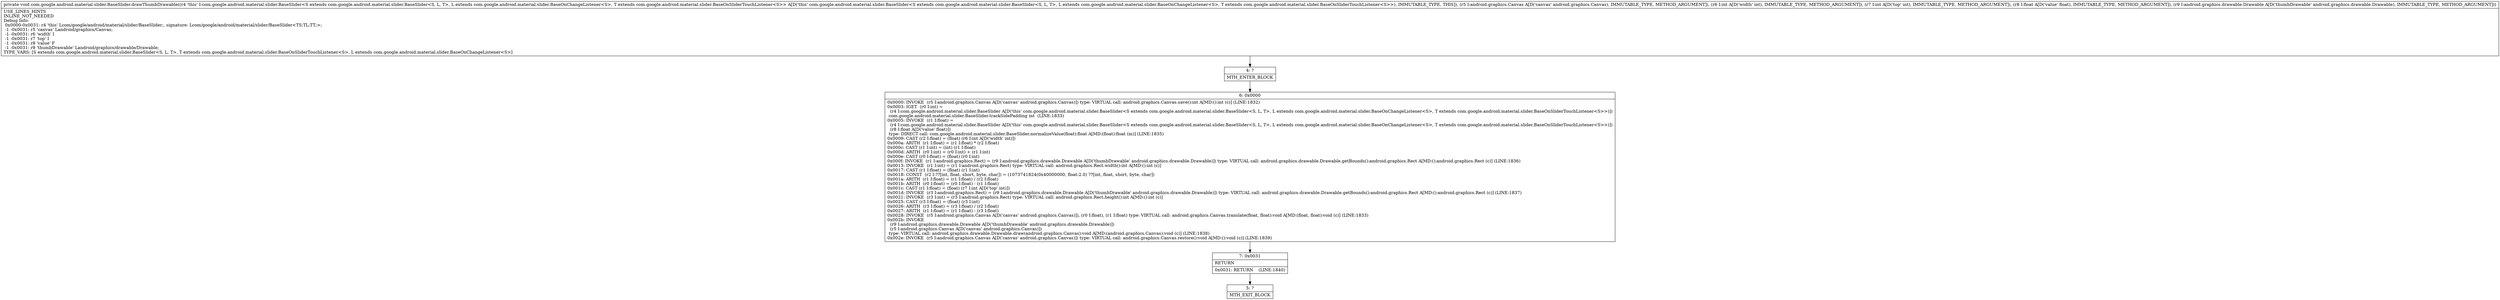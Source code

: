 digraph "CFG forcom.google.android.material.slider.BaseSlider.drawThumbDrawable(Landroid\/graphics\/Canvas;IIFLandroid\/graphics\/drawable\/Drawable;)V" {
Node_4 [shape=record,label="{4\:\ ?|MTH_ENTER_BLOCK\l}"];
Node_6 [shape=record,label="{6\:\ 0x0000|0x0000: INVOKE  (r5 I:android.graphics.Canvas A[D('canvas' android.graphics.Canvas)]) type: VIRTUAL call: android.graphics.Canvas.save():int A[MD:():int (c)] (LINE:1832)\l0x0003: IGET  (r0 I:int) = \l  (r4 I:com.google.android.material.slider.BaseSlider A[D('this' com.google.android.material.slider.BaseSlider\<S extends com.google.android.material.slider.BaseSlider\<S, L, T\>, L extends com.google.android.material.slider.BaseOnChangeListener\<S\>, T extends com.google.android.material.slider.BaseOnSliderTouchListener\<S\>\>)])\l com.google.android.material.slider.BaseSlider.trackSidePadding int  (LINE:1833)\l0x0005: INVOKE  (r1 I:float) = \l  (r4 I:com.google.android.material.slider.BaseSlider A[D('this' com.google.android.material.slider.BaseSlider\<S extends com.google.android.material.slider.BaseSlider\<S, L, T\>, L extends com.google.android.material.slider.BaseOnChangeListener\<S\>, T extends com.google.android.material.slider.BaseOnSliderTouchListener\<S\>\>)])\l  (r8 I:float A[D('value' float)])\l type: DIRECT call: com.google.android.material.slider.BaseSlider.normalizeValue(float):float A[MD:(float):float (m)] (LINE:1835)\l0x0009: CAST (r2 I:float) = (float) (r6 I:int A[D('width' int)]) \l0x000a: ARITH  (r1 I:float) = (r1 I:float) * (r2 I:float) \l0x000c: CAST (r1 I:int) = (int) (r1 I:float) \l0x000d: ARITH  (r0 I:int) = (r0 I:int) + (r1 I:int) \l0x000e: CAST (r0 I:float) = (float) (r0 I:int) \l0x000f: INVOKE  (r1 I:android.graphics.Rect) = (r9 I:android.graphics.drawable.Drawable A[D('thumbDrawable' android.graphics.drawable.Drawable)]) type: VIRTUAL call: android.graphics.drawable.Drawable.getBounds():android.graphics.Rect A[MD:():android.graphics.Rect (c)] (LINE:1836)\l0x0013: INVOKE  (r1 I:int) = (r1 I:android.graphics.Rect) type: VIRTUAL call: android.graphics.Rect.width():int A[MD:():int (c)]\l0x0017: CAST (r1 I:float) = (float) (r1 I:int) \l0x0018: CONST  (r2 I:??[int, float, short, byte, char]) = (1073741824(0x40000000, float:2.0) ??[int, float, short, byte, char]) \l0x001a: ARITH  (r1 I:float) = (r1 I:float) \/ (r2 I:float) \l0x001b: ARITH  (r0 I:float) = (r0 I:float) \- (r1 I:float) \l0x001c: CAST (r1 I:float) = (float) (r7 I:int A[D('top' int)]) \l0x001d: INVOKE  (r3 I:android.graphics.Rect) = (r9 I:android.graphics.drawable.Drawable A[D('thumbDrawable' android.graphics.drawable.Drawable)]) type: VIRTUAL call: android.graphics.drawable.Drawable.getBounds():android.graphics.Rect A[MD:():android.graphics.Rect (c)] (LINE:1837)\l0x0021: INVOKE  (r3 I:int) = (r3 I:android.graphics.Rect) type: VIRTUAL call: android.graphics.Rect.height():int A[MD:():int (c)]\l0x0025: CAST (r3 I:float) = (float) (r3 I:int) \l0x0026: ARITH  (r3 I:float) = (r3 I:float) \/ (r2 I:float) \l0x0027: ARITH  (r1 I:float) = (r1 I:float) \- (r3 I:float) \l0x0028: INVOKE  (r5 I:android.graphics.Canvas A[D('canvas' android.graphics.Canvas)]), (r0 I:float), (r1 I:float) type: VIRTUAL call: android.graphics.Canvas.translate(float, float):void A[MD:(float, float):void (c)] (LINE:1833)\l0x002b: INVOKE  \l  (r9 I:android.graphics.drawable.Drawable A[D('thumbDrawable' android.graphics.drawable.Drawable)])\l  (r5 I:android.graphics.Canvas A[D('canvas' android.graphics.Canvas)])\l type: VIRTUAL call: android.graphics.drawable.Drawable.draw(android.graphics.Canvas):void A[MD:(android.graphics.Canvas):void (c)] (LINE:1838)\l0x002e: INVOKE  (r5 I:android.graphics.Canvas A[D('canvas' android.graphics.Canvas)]) type: VIRTUAL call: android.graphics.Canvas.restore():void A[MD:():void (c)] (LINE:1839)\l}"];
Node_7 [shape=record,label="{7\:\ 0x0031|RETURN\l|0x0031: RETURN    (LINE:1840)\l}"];
Node_5 [shape=record,label="{5\:\ ?|MTH_EXIT_BLOCK\l}"];
MethodNode[shape=record,label="{private void com.google.android.material.slider.BaseSlider.drawThumbDrawable((r4 'this' I:com.google.android.material.slider.BaseSlider\<S extends com.google.android.material.slider.BaseSlider\<S, L, T\>, L extends com.google.android.material.slider.BaseOnChangeListener\<S\>, T extends com.google.android.material.slider.BaseOnSliderTouchListener\<S\>\> A[D('this' com.google.android.material.slider.BaseSlider\<S extends com.google.android.material.slider.BaseSlider\<S, L, T\>, L extends com.google.android.material.slider.BaseOnChangeListener\<S\>, T extends com.google.android.material.slider.BaseOnSliderTouchListener\<S\>\>), IMMUTABLE_TYPE, THIS]), (r5 I:android.graphics.Canvas A[D('canvas' android.graphics.Canvas), IMMUTABLE_TYPE, METHOD_ARGUMENT]), (r6 I:int A[D('width' int), IMMUTABLE_TYPE, METHOD_ARGUMENT]), (r7 I:int A[D('top' int), IMMUTABLE_TYPE, METHOD_ARGUMENT]), (r8 I:float A[D('value' float), IMMUTABLE_TYPE, METHOD_ARGUMENT]), (r9 I:android.graphics.drawable.Drawable A[D('thumbDrawable' android.graphics.drawable.Drawable), IMMUTABLE_TYPE, METHOD_ARGUMENT]))  | USE_LINES_HINTS\lINLINE_NOT_NEEDED\lDebug Info:\l  0x0000\-0x0031: r4 'this' Lcom\/google\/android\/material\/slider\/BaseSlider;, signature: Lcom\/google\/android\/material\/slider\/BaseSlider\<TS;TL;TT;\>;\l  \-1 \-0x0031: r5 'canvas' Landroid\/graphics\/Canvas;\l  \-1 \-0x0031: r6 'width' I\l  \-1 \-0x0031: r7 'top' I\l  \-1 \-0x0031: r8 'value' F\l  \-1 \-0x0031: r9 'thumbDrawable' Landroid\/graphics\/drawable\/Drawable;\lTYPE_VARS: [S extends com.google.android.material.slider.BaseSlider\<S, L, T\>, T extends com.google.android.material.slider.BaseOnSliderTouchListener\<S\>, L extends com.google.android.material.slider.BaseOnChangeListener\<S\>]\l}"];
MethodNode -> Node_4;Node_4 -> Node_6;
Node_6 -> Node_7;
Node_7 -> Node_5;
}

